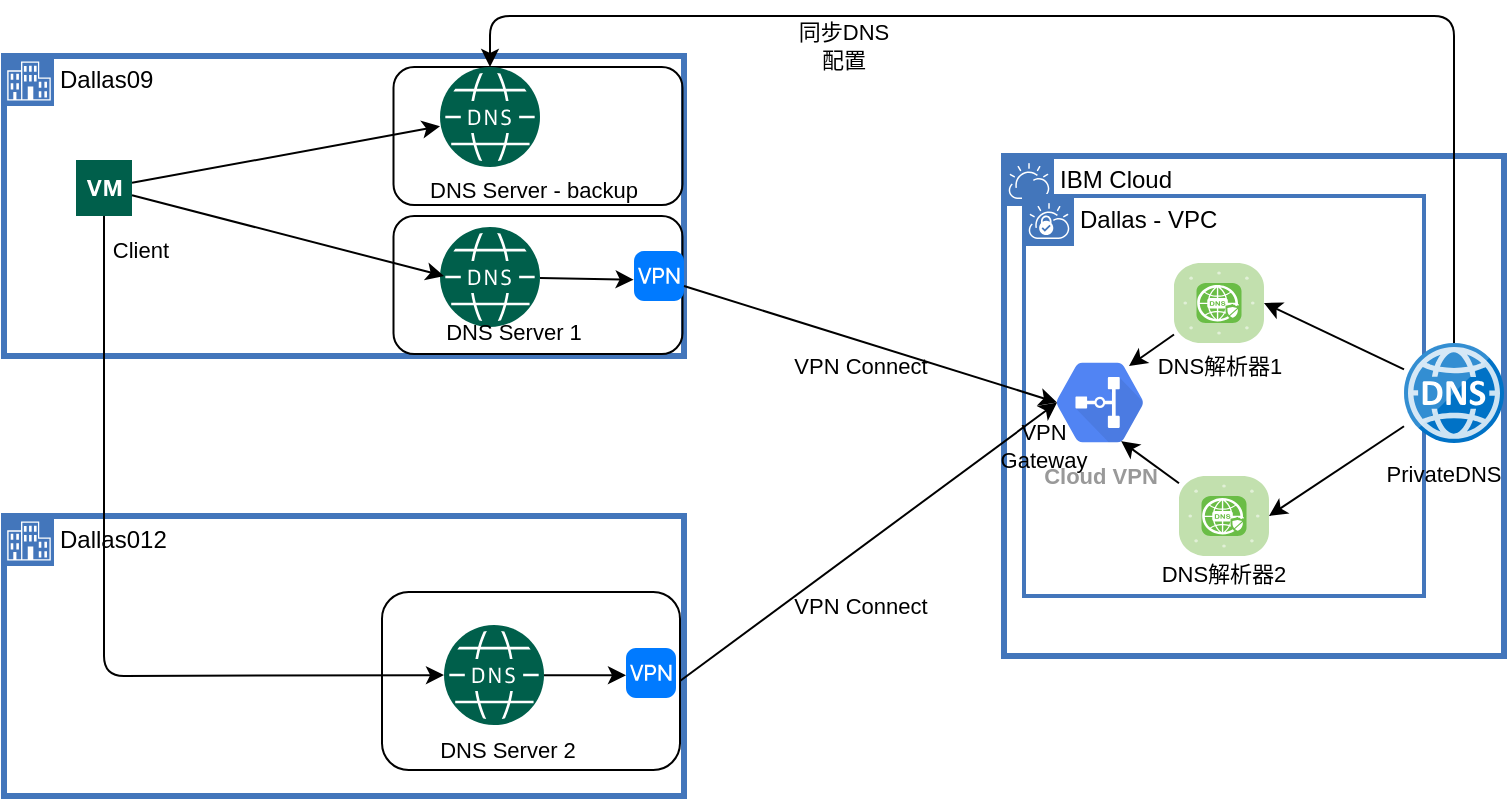 <mxfile>
    <diagram id="pjIlulgthR9Km6dBJgBz" name="Page-1">
        <mxGraphModel dx="784" dy="680" grid="1" gridSize="10" guides="1" tooltips="1" connect="1" arrows="1" fold="1" page="1" pageScale="1" pageWidth="850" pageHeight="1100" background="none" math="0" shadow="0">
            <root>
                <mxCell id="0"/>
                <mxCell id="1" parent="0"/>
                <mxCell id="5" value="Dallas012" style="shape=mxgraph.ibm.box;prType=enterprise;fontStyle=0;verticalAlign=top;align=left;spacingLeft=32;spacingTop=4;fillColor=none;rounded=0;whiteSpace=wrap;html=1;strokeColor=#4376BB;strokeWidth=3;dashed=0;container=1;spacing=-4;collapsible=0;expand=0;recursiveResize=0;" vertex="1" parent="1">
                    <mxGeometry x="130" y="260" width="340" height="140" as="geometry"/>
                </mxCell>
                <mxCell id="31" value="" style="rounded=1;whiteSpace=wrap;html=1;fillColor=none;" vertex="1" parent="5">
                    <mxGeometry x="189" y="38" width="149" height="89" as="geometry"/>
                </mxCell>
                <mxCell id="17" value="" style="html=1;strokeWidth=1;shadow=0;dashed=0;shape=mxgraph.ios7.misc.vpn;fillColor=#007AFF;strokeColor=none;buttonText=;strokeColor2=#222222;fontColor=#222222;fontSize=8;verticalLabelPosition=bottom;verticalAlign=top;align=center;sketch=0;" vertex="1" parent="5">
                    <mxGeometry x="311" y="66" width="25" height="25" as="geometry"/>
                </mxCell>
                <mxCell id="32" value="&lt;font style=&quot;font-size: 11px&quot;&gt;DNS Server 2&lt;/font&gt;" style="text;html=1;strokeColor=none;fillColor=none;align=center;verticalAlign=middle;whiteSpace=wrap;rounded=0;" vertex="1" parent="5">
                    <mxGeometry x="137" y="102" width="230" height="30" as="geometry"/>
                </mxCell>
                <mxCell id="7" value="" style="sketch=0;pointerEvents=1;shadow=0;dashed=0;html=1;strokeColor=none;fillColor=#005F4B;labelPosition=center;verticalLabelPosition=bottom;verticalAlign=top;align=center;outlineConnect=0;shape=mxgraph.veeam2.dns;" vertex="1" parent="5">
                    <mxGeometry x="220" y="54.5" width="50" height="50" as="geometry"/>
                </mxCell>
                <mxCell id="34" style="edgeStyle=none;html=1;entryX=0;entryY=0.547;entryDx=0;entryDy=0;entryPerimeter=0;" edge="1" parent="5" source="7" target="17">
                    <mxGeometry relative="1" as="geometry"/>
                </mxCell>
                <mxCell id="2" value="Dallas09" style="shape=mxgraph.ibm.box;prType=enterprise;fontStyle=0;verticalAlign=top;align=left;spacingLeft=32;spacingTop=4;fillColor=none;rounded=0;whiteSpace=wrap;html=1;strokeColor=#4376BB;strokeWidth=3;dashed=0;container=1;spacing=-4;collapsible=0;expand=0;recursiveResize=0;" vertex="1" parent="1">
                    <mxGeometry x="130" y="30" width="340" height="150" as="geometry"/>
                </mxCell>
                <mxCell id="36" value="" style="rounded=1;whiteSpace=wrap;html=1;fillColor=none;" vertex="1" parent="2">
                    <mxGeometry x="194.75" y="5.5" width="144.5" height="69" as="geometry"/>
                </mxCell>
                <mxCell id="35" value="" style="rounded=1;whiteSpace=wrap;html=1;fillColor=none;" vertex="1" parent="2">
                    <mxGeometry x="194.75" y="80" width="144.5" height="69" as="geometry"/>
                </mxCell>
                <mxCell id="23" style="edgeStyle=none;html=1;" edge="1" parent="2" source="3" target="8">
                    <mxGeometry relative="1" as="geometry"/>
                </mxCell>
                <mxCell id="3" value="" style="sketch=0;pointerEvents=1;shadow=0;dashed=0;html=1;strokeColor=none;fillColor=#005F4B;labelPosition=center;verticalLabelPosition=bottom;verticalAlign=top;align=center;outlineConnect=0;shape=mxgraph.veeam2.virtual_machine;" vertex="1" parent="2">
                    <mxGeometry x="36" y="52" width="28.0" height="28.0" as="geometry"/>
                </mxCell>
                <mxCell id="41" style="edgeStyle=none;html=1;entryX=-0.007;entryY=0.573;entryDx=0;entryDy=0;entryPerimeter=0;fontSize=11;" edge="1" parent="2" source="4" target="15">
                    <mxGeometry relative="1" as="geometry"/>
                </mxCell>
                <mxCell id="4" value="" style="sketch=0;pointerEvents=1;shadow=0;dashed=0;html=1;strokeColor=none;fillColor=#005F4B;labelPosition=center;verticalLabelPosition=bottom;verticalAlign=top;align=center;outlineConnect=0;shape=mxgraph.veeam2.dns;" vertex="1" parent="2">
                    <mxGeometry x="218" y="85.5" width="50" height="50" as="geometry"/>
                </mxCell>
                <mxCell id="8" value="" style="sketch=0;pointerEvents=1;shadow=0;dashed=0;html=1;strokeColor=none;fillColor=#005F4B;labelPosition=center;verticalLabelPosition=bottom;verticalAlign=top;align=center;outlineConnect=0;shape=mxgraph.veeam2.dns;" vertex="1" parent="2">
                    <mxGeometry x="218" y="5.5" width="50" height="50" as="geometry"/>
                </mxCell>
                <mxCell id="15" value="" style="html=1;strokeWidth=1;shadow=0;dashed=0;shape=mxgraph.ios7.misc.vpn;fillColor=#007AFF;strokeColor=none;buttonText=;strokeColor2=#222222;fontColor=#222222;fontSize=8;verticalLabelPosition=bottom;verticalAlign=top;align=center;sketch=0;" vertex="1" parent="2">
                    <mxGeometry x="315" y="97.5" width="25" height="25" as="geometry"/>
                </mxCell>
                <mxCell id="37" style="edgeStyle=none;html=1;strokeColor=default;" edge="1" parent="2" source="3">
                    <mxGeometry relative="1" as="geometry">
                        <mxPoint x="220" y="110" as="targetPoint"/>
                    </mxGeometry>
                </mxCell>
                <mxCell id="38" value="&lt;font style=&quot;font-size: 11px&quot;&gt;DNS Server 1&lt;/font&gt;" style="text;html=1;strokeColor=none;fillColor=none;align=center;verticalAlign=middle;whiteSpace=wrap;rounded=0;" vertex="1" parent="2">
                    <mxGeometry x="140" y="122.5" width="230" height="30" as="geometry"/>
                </mxCell>
                <mxCell id="39" value="&lt;font style=&quot;font-size: 11px&quot;&gt;DNS Server - backup&lt;/font&gt;" style="text;html=1;strokeColor=none;fillColor=none;align=center;verticalAlign=middle;whiteSpace=wrap;rounded=0;" vertex="1" parent="2">
                    <mxGeometry x="150" y="52" width="230" height="30" as="geometry"/>
                </mxCell>
                <mxCell id="42" value="Client&amp;nbsp;" style="text;html=1;strokeColor=none;fillColor=none;align=center;verticalAlign=middle;whiteSpace=wrap;rounded=0;fontSize=11;" vertex="1" parent="2">
                    <mxGeometry x="40" y="82" width="60" height="30" as="geometry"/>
                </mxCell>
                <mxCell id="9" value="IBM Cloud" style="shape=mxgraph.ibm.box;prType=cloud;fontStyle=0;verticalAlign=top;align=left;spacingLeft=32;spacingTop=4;fillColor=none;rounded=0;whiteSpace=wrap;html=1;strokeColor=#4376BB;strokeWidth=3;dashed=0;container=1;spacing=-4;collapsible=0;expand=0;recursiveResize=0;" vertex="1" parent="1">
                    <mxGeometry x="630" y="80" width="250" height="250" as="geometry"/>
                </mxCell>
                <mxCell id="11" value="Dallas - VPC" style="shape=mxgraph.ibm.box;prType=vpc;fontStyle=0;verticalAlign=top;align=left;spacingLeft=32;spacingTop=4;fillColor=none;rounded=0;whiteSpace=wrap;html=1;strokeColor=#4376BB;strokeWidth=2;dashed=0;container=1;spacing=-4;collapsible=0;expand=0;recursiveResize=0;" vertex="1" parent="9">
                    <mxGeometry x="10" y="20" width="200" height="200" as="geometry"/>
                </mxCell>
                <mxCell id="13" value="Cloud VPN" style="sketch=0;html=1;fillColor=#5184F3;strokeColor=none;verticalAlign=top;labelPosition=center;verticalLabelPosition=bottom;align=center;spacingTop=-6;fontSize=11;fontStyle=1;fontColor=#999999;shape=mxgraph.gcp2.hexIcon;prIcon=cloud_vpn" vertex="1" parent="11">
                    <mxGeometry x="5" y="74" width="66" height="58.5" as="geometry"/>
                </mxCell>
                <mxCell id="50" style="edgeStyle=none;html=1;entryX=0;entryY=0.5;entryDx=0;entryDy=0;fontSize=11;" edge="1" parent="11" source="45" target="48">
                    <mxGeometry relative="1" as="geometry"/>
                </mxCell>
                <mxCell id="45" value="" style="verticalLabelPosition=bottom;sketch=0;html=1;fillColor=#6ABD46;strokeColor=#ffffff;verticalAlign=top;align=center;points=[[0.085,0.085,0],[0.915,0.085,0],[0.915,0.915,0],[0.085,0.915,0],[0.25,0,0],[0.5,0,0],[0.75,0,0],[1,0.25,0],[1,0.5,0],[1,0.75,0],[0.75,1,0],[0.5,1,0],[0.25,1,0],[0,0.75,0],[0,0.5,0],[0,0.25,0]];pointerEvents=1;shape=mxgraph.cisco_safe.compositeIcon;bgIcon=mxgraph.cisco_safe.architecture.generic_appliance;resIcon=mxgraph.cisco_safe.architecture.secure_dns;fontSize=11;" vertex="1" parent="11">
                    <mxGeometry x="75" y="33.5" width="45" height="40" as="geometry"/>
                </mxCell>
                <mxCell id="51" style="edgeStyle=none;html=1;entryX=0.66;entryY=0.83;entryDx=0;entryDy=0;entryPerimeter=0;fontSize=11;" edge="1" parent="11" source="47" target="13">
                    <mxGeometry relative="1" as="geometry"/>
                </mxCell>
                <mxCell id="47" value="" style="verticalLabelPosition=bottom;sketch=0;html=1;fillColor=#6ABD46;strokeColor=#ffffff;verticalAlign=top;align=center;points=[[0.085,0.085,0],[0.915,0.085,0],[0.915,0.915,0],[0.085,0.915,0],[0.25,0,0],[0.5,0,0],[0.75,0,0],[1,0.25,0],[1,0.5,0],[1,0.75,0],[0.75,1,0],[0.5,1,0],[0.25,1,0],[0,0.75,0],[0,0.5,0],[0,0.25,0]];pointerEvents=1;shape=mxgraph.cisco_safe.compositeIcon;bgIcon=mxgraph.cisco_safe.architecture.generic_appliance;resIcon=mxgraph.cisco_safe.architecture.secure_dns;fontSize=11;" vertex="1" parent="11">
                    <mxGeometry x="77.5" y="140" width="45" height="40" as="geometry"/>
                </mxCell>
                <mxCell id="48" value="DNS解析器1" style="text;html=1;strokeColor=none;fillColor=none;align=center;verticalAlign=middle;whiteSpace=wrap;rounded=0;fontSize=11;" vertex="1" parent="11">
                    <mxGeometry x="52.5" y="70" width="90" height="30" as="geometry"/>
                </mxCell>
                <mxCell id="49" value="DNS解析器2" style="text;html=1;strokeColor=none;fillColor=none;align=center;verticalAlign=middle;whiteSpace=wrap;rounded=0;fontSize=11;" vertex="1" parent="11">
                    <mxGeometry x="55" y="174" width="90" height="30" as="geometry"/>
                </mxCell>
                <mxCell id="57" value="VPN Gateway" style="text;html=1;strokeColor=none;fillColor=none;align=center;verticalAlign=middle;whiteSpace=wrap;rounded=0;fontSize=11;" vertex="1" parent="11">
                    <mxGeometry x="-20" y="110" width="60" height="30" as="geometry"/>
                </mxCell>
                <mxCell id="52" style="edgeStyle=none;html=1;entryX=1;entryY=0.5;entryDx=0;entryDy=0;entryPerimeter=0;fontSize=11;" edge="1" parent="9" source="10" target="45">
                    <mxGeometry relative="1" as="geometry"/>
                </mxCell>
                <mxCell id="53" style="edgeStyle=none;html=1;entryX=1;entryY=0.5;entryDx=0;entryDy=0;entryPerimeter=0;fontSize=11;" edge="1" parent="9" source="10" target="47">
                    <mxGeometry relative="1" as="geometry"/>
                </mxCell>
                <mxCell id="10" value="" style="sketch=0;aspect=fixed;html=1;points=[];align=center;image;fontSize=12;image=img/lib/mscae/DNS.svg;" vertex="1" parent="9">
                    <mxGeometry x="200" y="93.5" width="50" height="50" as="geometry"/>
                </mxCell>
                <mxCell id="46" value="PrivateDNS" style="text;html=1;strokeColor=none;fillColor=none;align=center;verticalAlign=middle;whiteSpace=wrap;rounded=0;fontSize=11;" vertex="1" parent="9">
                    <mxGeometry x="190" y="143.5" width="60" height="30" as="geometry"/>
                </mxCell>
                <mxCell id="19" style="edgeStyle=none;html=1;entryX=0.175;entryY=0.5;entryDx=0;entryDy=0;entryPerimeter=0;exitX=1;exitY=0.5;exitDx=0;exitDy=0;" edge="1" parent="1" target="13">
                    <mxGeometry relative="1" as="geometry">
                        <mxPoint x="470" y="145" as="sourcePoint"/>
                    </mxGeometry>
                </mxCell>
                <mxCell id="20" style="edgeStyle=none;html=1;entryX=0.175;entryY=0.5;entryDx=0;entryDy=0;entryPerimeter=0;exitX=1;exitY=0.5;exitDx=0;exitDy=0;" edge="1" parent="1" source="31" target="13">
                    <mxGeometry relative="1" as="geometry">
                        <mxPoint x="470" y="396" as="sourcePoint"/>
                    </mxGeometry>
                </mxCell>
                <mxCell id="21" style="edgeStyle=none;html=1;" edge="1" parent="1" source="3" target="7">
                    <mxGeometry relative="1" as="geometry">
                        <Array as="points">
                            <mxPoint x="180" y="340"/>
                        </Array>
                    </mxGeometry>
                </mxCell>
                <mxCell id="29" style="edgeStyle=none;html=1;" edge="1" parent="1" source="10" target="8">
                    <mxGeometry relative="1" as="geometry">
                        <mxPoint x="500" y="180" as="targetPoint"/>
                        <Array as="points">
                            <mxPoint x="855" y="10"/>
                            <mxPoint x="785" y="10"/>
                            <mxPoint x="373" y="10"/>
                        </Array>
                    </mxGeometry>
                </mxCell>
                <mxCell id="43" value="同步DNS 配置" style="text;html=1;strokeColor=none;fillColor=none;align=center;verticalAlign=middle;whiteSpace=wrap;rounded=0;fontSize=11;" vertex="1" parent="1">
                    <mxGeometry x="520" y="10" width="60" height="30" as="geometry"/>
                </mxCell>
                <mxCell id="54" value="VPN Connect&amp;nbsp;" style="text;html=1;strokeColor=none;fillColor=none;align=center;verticalAlign=middle;whiteSpace=wrap;rounded=0;fontSize=11;" vertex="1" parent="1">
                    <mxGeometry x="510" y="170" width="100" height="30" as="geometry"/>
                </mxCell>
                <mxCell id="56" value="VPN Connect&amp;nbsp;" style="text;html=1;strokeColor=none;fillColor=none;align=center;verticalAlign=middle;whiteSpace=wrap;rounded=0;fontSize=11;" vertex="1" parent="1">
                    <mxGeometry x="510" y="290" width="100" height="30" as="geometry"/>
                </mxCell>
            </root>
        </mxGraphModel>
    </diagram>
</mxfile>